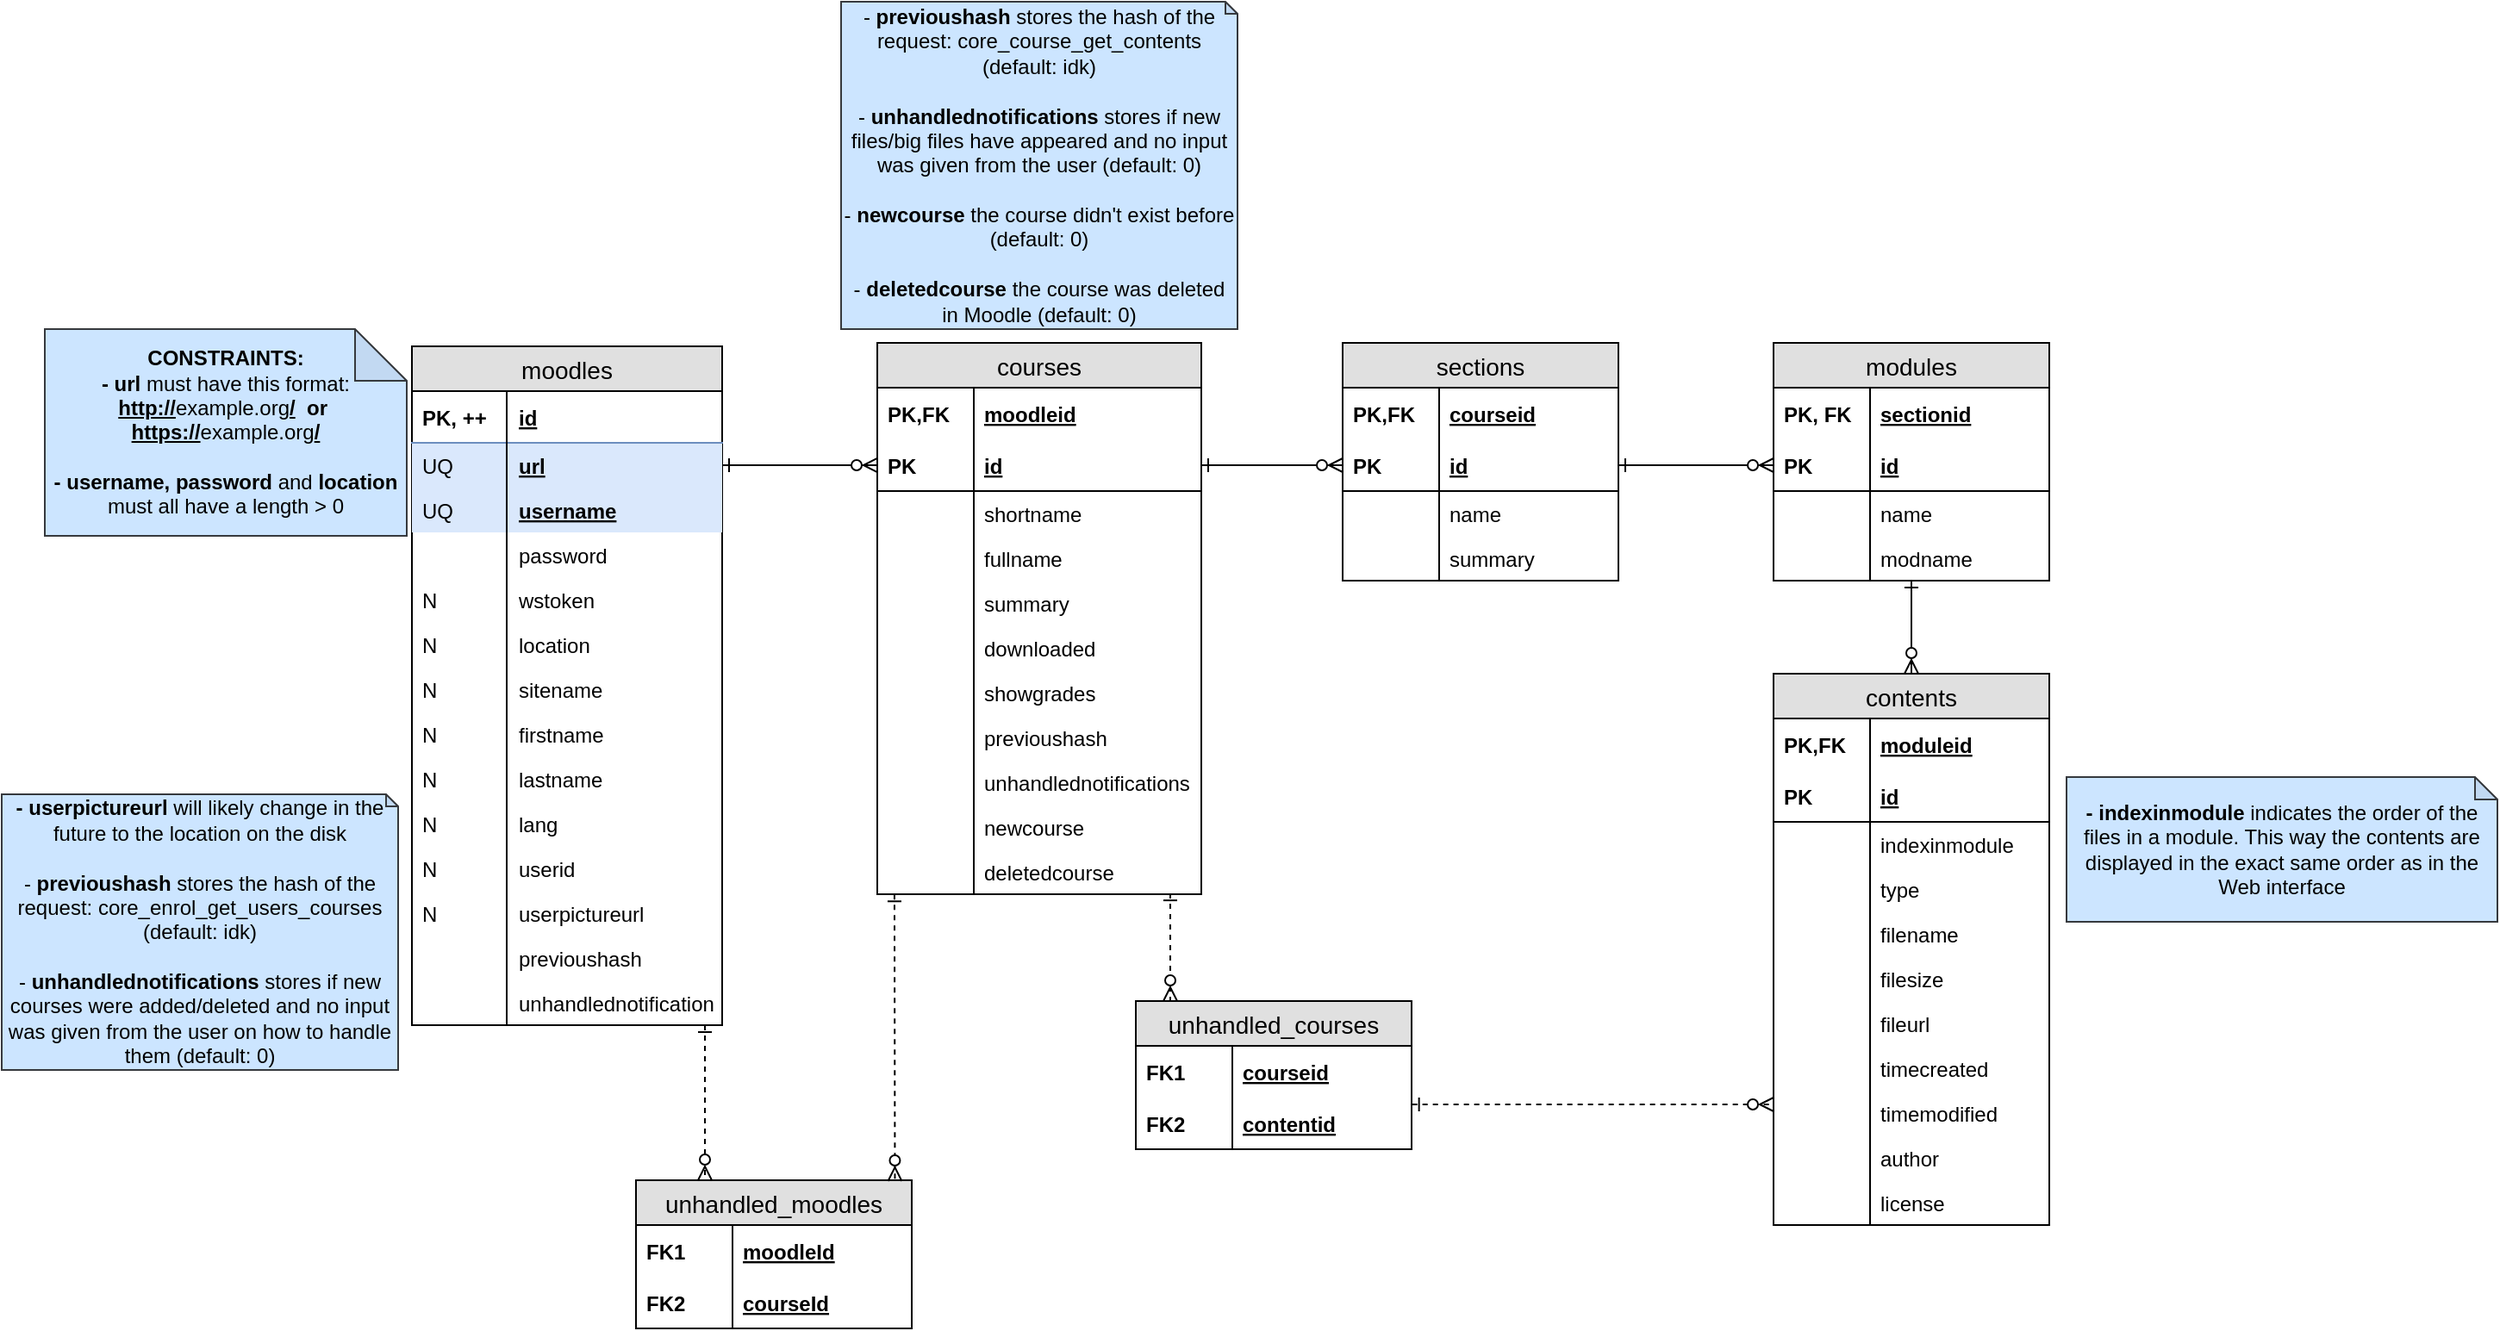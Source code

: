 <mxfile version="12.6.5" type="device"><diagram id="IwnenHdid8xizg1jXRGG" name="Page-1"><mxGraphModel dx="2255" dy="1690" grid="1" gridSize="10" guides="1" tooltips="1" connect="1" arrows="1" fold="1" page="1" pageScale="1" pageWidth="850" pageHeight="1100" math="0" shadow="0"><root><mxCell id="0"/><mxCell id="1" parent="0"/><mxCell id="Ym9LLyicGNNErHvYUnxw-1" value="moodles" style="swimlane;fontStyle=0;childLayout=stackLayout;horizontal=1;startSize=26;fillColor=#e0e0e0;horizontalStack=0;resizeParent=1;resizeParentMax=0;resizeLast=0;collapsible=1;marginBottom=0;swimlaneFillColor=#ffffff;align=center;fontSize=14;" parent="1" vertex="1"><mxGeometry x="230" y="170" width="180" height="394" as="geometry"/></mxCell><mxCell id="Ym9LLyicGNNErHvYUnxw-2" value="id" style="shape=partialRectangle;top=0;left=0;right=0;bottom=1;align=left;verticalAlign=middle;fillColor=none;spacingLeft=60;spacingRight=4;overflow=hidden;rotatable=0;points=[[0,0.5],[1,0.5]];portConstraint=eastwest;dropTarget=0;fontStyle=5;fontSize=12;" parent="Ym9LLyicGNNErHvYUnxw-1" vertex="1"><mxGeometry y="26" width="180" height="30" as="geometry"/></mxCell><mxCell id="Ym9LLyicGNNErHvYUnxw-3" value="PK, ++" style="shape=partialRectangle;top=0;left=0;bottom=0;fillColor=none;align=left;verticalAlign=middle;spacingLeft=4;spacingRight=4;overflow=hidden;rotatable=0;points=[];portConstraint=eastwest;part=1;fontSize=12;fontStyle=1" parent="Ym9LLyicGNNErHvYUnxw-2" vertex="1" connectable="0"><mxGeometry width="55" height="30" as="geometry"/></mxCell><mxCell id="Ym9LLyicGNNErHvYUnxw-4" value="url" style="shape=partialRectangle;top=1;left=0;right=0;bottom=0;align=left;verticalAlign=middle;fillColor=#dae8fc;spacingLeft=60;spacingRight=4;overflow=hidden;rotatable=0;points=[[0,0.5],[1,0.5]];portConstraint=eastwest;dropTarget=0;fontSize=12;strokeColor=#6c8ebf;fontStyle=5;" parent="Ym9LLyicGNNErHvYUnxw-1" vertex="1"><mxGeometry y="56" width="180" height="26" as="geometry"/></mxCell><mxCell id="Ym9LLyicGNNErHvYUnxw-5" value="UQ" style="shape=partialRectangle;top=0;left=0;bottom=0;fillColor=none;align=left;verticalAlign=top;spacingLeft=4;spacingRight=4;overflow=hidden;rotatable=0;points=[];portConstraint=eastwest;part=1;fontSize=12;" parent="Ym9LLyicGNNErHvYUnxw-4" vertex="1" connectable="0"><mxGeometry width="55" height="26" as="geometry"/></mxCell><mxCell id="Ym9LLyicGNNErHvYUnxw-31" value="username" style="shape=partialRectangle;top=0;left=0;right=0;bottom=0;align=left;verticalAlign=middle;fillColor=#dae8fc;spacingLeft=60;spacingRight=4;overflow=hidden;rotatable=0;points=[[0,0.5],[1,0.5]];portConstraint=eastwest;dropTarget=0;fontSize=12;strokeColor=#6c8ebf;fontStyle=5;" parent="Ym9LLyicGNNErHvYUnxw-1" vertex="1"><mxGeometry y="82" width="180" height="26" as="geometry"/></mxCell><mxCell id="Ym9LLyicGNNErHvYUnxw-32" value="UQ" style="shape=partialRectangle;top=0;left=0;bottom=0;fillColor=none;align=left;verticalAlign=top;spacingLeft=4;spacingRight=4;overflow=hidden;rotatable=0;points=[];portConstraint=eastwest;part=1;fontSize=12;" parent="Ym9LLyicGNNErHvYUnxw-31" vertex="1" connectable="0"><mxGeometry width="55" height="26" as="geometry"/></mxCell><mxCell id="Ym9LLyicGNNErHvYUnxw-33" value="password" style="shape=partialRectangle;top=0;left=0;right=0;bottom=0;align=left;verticalAlign=middle;fillColor=none;spacingLeft=60;spacingRight=4;overflow=hidden;rotatable=0;points=[[0,0.5],[1,0.5]];portConstraint=eastwest;dropTarget=0;fontSize=12;fontStyle=0;" parent="Ym9LLyicGNNErHvYUnxw-1" vertex="1"><mxGeometry y="108" width="180" height="26" as="geometry"/></mxCell><mxCell id="Ym9LLyicGNNErHvYUnxw-34" value="" style="shape=partialRectangle;top=0;left=0;bottom=0;fillColor=none;align=left;verticalAlign=top;spacingLeft=4;spacingRight=4;overflow=hidden;rotatable=0;points=[];portConstraint=eastwest;part=1;fontSize=12;" parent="Ym9LLyicGNNErHvYUnxw-33" vertex="1" connectable="0"><mxGeometry width="55" height="26" as="geometry"/></mxCell><mxCell id="Ym9LLyicGNNErHvYUnxw-35" value="wstoken" style="shape=partialRectangle;top=0;left=0;right=0;bottom=0;align=left;verticalAlign=middle;fillColor=none;spacingLeft=60;spacingRight=4;overflow=hidden;rotatable=0;points=[[0,0.5],[1,0.5]];portConstraint=eastwest;dropTarget=0;fontSize=12;fontStyle=0;" parent="Ym9LLyicGNNErHvYUnxw-1" vertex="1"><mxGeometry y="134" width="180" height="26" as="geometry"/></mxCell><mxCell id="Ym9LLyicGNNErHvYUnxw-36" value="N" style="shape=partialRectangle;top=0;left=0;bottom=0;fillColor=none;align=left;verticalAlign=top;spacingLeft=4;spacingRight=4;overflow=hidden;rotatable=0;points=[];portConstraint=eastwest;part=1;fontSize=12;" parent="Ym9LLyicGNNErHvYUnxw-35" vertex="1" connectable="0"><mxGeometry width="55" height="26" as="geometry"/></mxCell><mxCell id="Ym9LLyicGNNErHvYUnxw-16" value="location" style="shape=partialRectangle;top=0;left=0;right=0;bottom=0;align=left;verticalAlign=middle;fillColor=none;spacingLeft=60;spacingRight=4;overflow=hidden;rotatable=0;points=[[0,0.5],[1,0.5]];portConstraint=eastwest;dropTarget=0;fontSize=12;fontStyle=0;" parent="Ym9LLyicGNNErHvYUnxw-1" vertex="1"><mxGeometry y="160" width="180" height="26" as="geometry"/></mxCell><mxCell id="Ym9LLyicGNNErHvYUnxw-17" value="N" style="shape=partialRectangle;top=0;left=0;bottom=0;fillColor=none;align=left;verticalAlign=top;spacingLeft=4;spacingRight=4;overflow=hidden;rotatable=0;points=[];portConstraint=eastwest;part=1;fontSize=12;" parent="Ym9LLyicGNNErHvYUnxw-16" vertex="1" connectable="0"><mxGeometry width="55" height="26" as="geometry"/></mxCell><mxCell id="n-XIEDdAp3IJLCjiU2Xb-1" value="sitename" style="shape=partialRectangle;top=0;left=0;right=0;bottom=0;align=left;verticalAlign=middle;fillColor=none;spacingLeft=60;spacingRight=4;overflow=hidden;rotatable=0;points=[[0,0.5],[1,0.5]];portConstraint=eastwest;dropTarget=0;fontSize=12;fontStyle=0;" parent="Ym9LLyicGNNErHvYUnxw-1" vertex="1"><mxGeometry y="186" width="180" height="26" as="geometry"/></mxCell><mxCell id="n-XIEDdAp3IJLCjiU2Xb-2" value="N" style="shape=partialRectangle;top=0;left=0;bottom=0;fillColor=none;align=left;verticalAlign=top;spacingLeft=4;spacingRight=4;overflow=hidden;rotatable=0;points=[];portConstraint=eastwest;part=1;fontSize=12;" parent="n-XIEDdAp3IJLCjiU2Xb-1" vertex="1" connectable="0"><mxGeometry width="55" height="26" as="geometry"/></mxCell><mxCell id="n-XIEDdAp3IJLCjiU2Xb-3" value="firstname" style="shape=partialRectangle;top=0;left=0;right=0;bottom=0;align=left;verticalAlign=middle;fillColor=none;spacingLeft=60;spacingRight=4;overflow=hidden;rotatable=0;points=[[0,0.5],[1,0.5]];portConstraint=eastwest;dropTarget=0;fontSize=12;fontStyle=0;" parent="Ym9LLyicGNNErHvYUnxw-1" vertex="1"><mxGeometry y="212" width="180" height="26" as="geometry"/></mxCell><mxCell id="n-XIEDdAp3IJLCjiU2Xb-4" value="N" style="shape=partialRectangle;top=0;left=0;bottom=0;fillColor=none;align=left;verticalAlign=top;spacingLeft=4;spacingRight=4;overflow=hidden;rotatable=0;points=[];portConstraint=eastwest;part=1;fontSize=12;" parent="n-XIEDdAp3IJLCjiU2Xb-3" vertex="1" connectable="0"><mxGeometry width="55" height="26" as="geometry"/></mxCell><mxCell id="n-XIEDdAp3IJLCjiU2Xb-5" value="lastname" style="shape=partialRectangle;top=0;left=0;right=0;bottom=0;align=left;verticalAlign=middle;fillColor=none;spacingLeft=60;spacingRight=4;overflow=hidden;rotatable=0;points=[[0,0.5],[1,0.5]];portConstraint=eastwest;dropTarget=0;fontSize=12;fontStyle=0;" parent="Ym9LLyicGNNErHvYUnxw-1" vertex="1"><mxGeometry y="238" width="180" height="26" as="geometry"/></mxCell><mxCell id="n-XIEDdAp3IJLCjiU2Xb-6" value="N" style="shape=partialRectangle;top=0;left=0;bottom=0;fillColor=none;align=left;verticalAlign=top;spacingLeft=4;spacingRight=4;overflow=hidden;rotatable=0;points=[];portConstraint=eastwest;part=1;fontSize=12;" parent="n-XIEDdAp3IJLCjiU2Xb-5" vertex="1" connectable="0"><mxGeometry width="55" height="26" as="geometry"/></mxCell><mxCell id="n-XIEDdAp3IJLCjiU2Xb-7" value="lang" style="shape=partialRectangle;top=0;left=0;right=0;bottom=0;align=left;verticalAlign=middle;fillColor=none;spacingLeft=60;spacingRight=4;overflow=hidden;rotatable=0;points=[[0,0.5],[1,0.5]];portConstraint=eastwest;dropTarget=0;fontSize=12;fontStyle=0;" parent="Ym9LLyicGNNErHvYUnxw-1" vertex="1"><mxGeometry y="264" width="180" height="26" as="geometry"/></mxCell><mxCell id="n-XIEDdAp3IJLCjiU2Xb-8" value="N" style="shape=partialRectangle;top=0;left=0;bottom=0;fillColor=none;align=left;verticalAlign=top;spacingLeft=4;spacingRight=4;overflow=hidden;rotatable=0;points=[];portConstraint=eastwest;part=1;fontSize=12;" parent="n-XIEDdAp3IJLCjiU2Xb-7" vertex="1" connectable="0"><mxGeometry width="55" height="26" as="geometry"/></mxCell><mxCell id="n-XIEDdAp3IJLCjiU2Xb-9" value="userid" style="shape=partialRectangle;top=0;left=0;right=0;bottom=0;align=left;verticalAlign=middle;fillColor=none;spacingLeft=60;spacingRight=4;overflow=hidden;rotatable=0;points=[[0,0.5],[1,0.5]];portConstraint=eastwest;dropTarget=0;fontSize=12;fontStyle=0;" parent="Ym9LLyicGNNErHvYUnxw-1" vertex="1"><mxGeometry y="290" width="180" height="26" as="geometry"/></mxCell><mxCell id="n-XIEDdAp3IJLCjiU2Xb-10" value="N" style="shape=partialRectangle;top=0;left=0;bottom=0;fillColor=none;align=left;verticalAlign=top;spacingLeft=4;spacingRight=4;overflow=hidden;rotatable=0;points=[];portConstraint=eastwest;part=1;fontSize=12;" parent="n-XIEDdAp3IJLCjiU2Xb-9" vertex="1" connectable="0"><mxGeometry width="55" height="26" as="geometry"/></mxCell><mxCell id="n-XIEDdAp3IJLCjiU2Xb-11" value="userpictureurl" style="shape=partialRectangle;top=0;left=0;right=0;bottom=0;align=left;verticalAlign=middle;fillColor=none;spacingLeft=60;spacingRight=4;overflow=hidden;rotatable=0;points=[[0,0.5],[1,0.5]];portConstraint=eastwest;dropTarget=0;fontSize=12;fontStyle=0;" parent="Ym9LLyicGNNErHvYUnxw-1" vertex="1"><mxGeometry y="316" width="180" height="26" as="geometry"/></mxCell><mxCell id="n-XIEDdAp3IJLCjiU2Xb-12" value="N" style="shape=partialRectangle;top=0;left=0;bottom=0;fillColor=none;align=left;verticalAlign=top;spacingLeft=4;spacingRight=4;overflow=hidden;rotatable=0;points=[];portConstraint=eastwest;part=1;fontSize=12;" parent="n-XIEDdAp3IJLCjiU2Xb-11" vertex="1" connectable="0"><mxGeometry width="55" height="26" as="geometry"/></mxCell><mxCell id="pIue_slVEFusykAkSawV-1" value="previoushash" style="shape=partialRectangle;top=0;left=0;right=0;bottom=0;align=left;verticalAlign=middle;fillColor=none;spacingLeft=60;spacingRight=4;overflow=hidden;rotatable=0;points=[[0,0.5],[1,0.5]];portConstraint=eastwest;dropTarget=0;fontSize=12;fontStyle=0;" parent="Ym9LLyicGNNErHvYUnxw-1" vertex="1"><mxGeometry y="342" width="180" height="26" as="geometry"/></mxCell><mxCell id="pIue_slVEFusykAkSawV-2" value="" style="shape=partialRectangle;top=0;left=0;bottom=0;fillColor=none;align=left;verticalAlign=top;spacingLeft=4;spacingRight=4;overflow=hidden;rotatable=0;points=[];portConstraint=eastwest;part=1;fontSize=12;" parent="pIue_slVEFusykAkSawV-1" vertex="1" connectable="0"><mxGeometry width="55" height="26" as="geometry"/></mxCell><mxCell id="pIue_slVEFusykAkSawV-3" value="unhandlednotifications" style="shape=partialRectangle;top=0;left=0;right=0;bottom=0;align=left;verticalAlign=middle;fillColor=none;spacingLeft=60;spacingRight=4;overflow=hidden;rotatable=0;points=[[0,0.5],[1,0.5]];portConstraint=eastwest;dropTarget=0;fontSize=12;fontStyle=0;" parent="Ym9LLyicGNNErHvYUnxw-1" vertex="1"><mxGeometry y="368" width="180" height="26" as="geometry"/></mxCell><mxCell id="pIue_slVEFusykAkSawV-4" value="" style="shape=partialRectangle;top=0;left=0;bottom=0;fillColor=none;align=left;verticalAlign=top;spacingLeft=4;spacingRight=4;overflow=hidden;rotatable=0;points=[];portConstraint=eastwest;part=1;fontSize=12;" parent="pIue_slVEFusykAkSawV-3" vertex="1" connectable="0"><mxGeometry width="55" height="26" as="geometry"/></mxCell><mxCell id="Ym9LLyicGNNErHvYUnxw-37" value="&lt;b&gt;CONSTRAINTS:&lt;br&gt;- url&lt;/b&gt; must have this format:&lt;br&gt;&lt;b&gt;&lt;u&gt;http://&lt;/u&gt;&lt;/b&gt;example.org&lt;b&gt;&lt;u&gt;/&lt;/u&gt;&amp;nbsp; or&amp;nbsp; &lt;u&gt;https://&lt;/u&gt;&lt;/b&gt;example.org&lt;b&gt;&lt;u&gt;/&lt;br&gt;&lt;/u&gt;&lt;br&gt;- username, password &lt;/b&gt;and &lt;b&gt;location &lt;/b&gt;must all have a length &amp;gt; 0" style="shape=note;whiteSpace=wrap;html=1;backgroundOutline=1;darkOpacity=0.05;fillColor=#cce5ff;strokeColor=#36393d;" parent="1" vertex="1"><mxGeometry x="17" y="160" width="210" height="120" as="geometry"/></mxCell><mxCell id="n-XIEDdAp3IJLCjiU2Xb-13" value="&lt;b&gt;- userpictureurl &lt;/b&gt;will likely change in the future to the location on the disk&lt;br&gt;&lt;br&gt;&lt;div&gt;- &lt;b&gt;previoushash &lt;/b&gt;stores the hash of the request: core_enrol_get_users_courses (default: idk)&lt;/div&gt;&lt;div&gt;&lt;br&gt;&lt;/div&gt;&lt;div&gt;- &lt;b&gt;unhandlednotifications &lt;/b&gt;stores if new courses were added/deleted and no input was given from the user on how to handle them (default: 0)&lt;/div&gt;" style="shape=note;whiteSpace=wrap;html=1;backgroundOutline=1;darkOpacity=0.05;fillColor=#cce5ff;strokeColor=#36393d;size=7;align=center;" parent="1" vertex="1"><mxGeometry x="-8" y="430" width="230" height="160" as="geometry"/></mxCell><mxCell id="-6KCRwRVRK97ajB14KKr-2" style="edgeStyle=orthogonalEdgeStyle;rounded=0;orthogonalLoop=1;jettySize=auto;html=1;exitX=0.5;exitY=1;exitDx=0;exitDy=0;exitPerimeter=0;" parent="1" edge="1"><mxGeometry relative="1" as="geometry"><mxPoint x="700" y="541" as="sourcePoint"/><mxPoint x="700" y="541" as="targetPoint"/></mxGeometry></mxCell><mxCell id="-6KCRwRVRK97ajB14KKr-3" value="courses" style="swimlane;fontStyle=0;childLayout=stackLayout;horizontal=1;startSize=26;fillColor=#e0e0e0;horizontalStack=0;resizeParent=1;resizeParentMax=0;resizeLast=0;collapsible=1;marginBottom=0;swimlaneFillColor=#ffffff;align=center;fontSize=14;" parent="1" vertex="1"><mxGeometry x="500" y="168" width="188" height="320" as="geometry"/></mxCell><mxCell id="-6KCRwRVRK97ajB14KKr-4" value="moodleid" style="shape=partialRectangle;top=0;left=0;right=0;bottom=0;align=left;verticalAlign=middle;fillColor=none;spacingLeft=60;spacingRight=4;overflow=hidden;rotatable=0;points=[[0,0.5],[1,0.5]];portConstraint=eastwest;dropTarget=0;fontStyle=5;fontSize=12;" parent="-6KCRwRVRK97ajB14KKr-3" vertex="1"><mxGeometry y="26" width="188" height="30" as="geometry"/></mxCell><mxCell id="-6KCRwRVRK97ajB14KKr-5" value="PK,FK" style="shape=partialRectangle;fontStyle=1;top=0;left=0;bottom=0;fillColor=none;align=left;verticalAlign=middle;spacingLeft=4;spacingRight=4;overflow=hidden;rotatable=0;points=[];portConstraint=eastwest;part=1;fontSize=12;" parent="-6KCRwRVRK97ajB14KKr-4" vertex="1" connectable="0"><mxGeometry width="56" height="30" as="geometry"/></mxCell><mxCell id="-6KCRwRVRK97ajB14KKr-6" value="id" style="shape=partialRectangle;top=0;left=0;right=0;bottom=1;align=left;verticalAlign=middle;fillColor=none;spacingLeft=60;spacingRight=4;overflow=hidden;rotatable=0;points=[[0,0.5],[1,0.5]];portConstraint=eastwest;dropTarget=0;fontStyle=5;fontSize=12;" parent="-6KCRwRVRK97ajB14KKr-3" vertex="1"><mxGeometry y="56" width="188" height="30" as="geometry"/></mxCell><mxCell id="-6KCRwRVRK97ajB14KKr-7" value="PK" style="shape=partialRectangle;fontStyle=1;top=0;left=0;bottom=0;fillColor=none;align=left;verticalAlign=middle;spacingLeft=4;spacingRight=4;overflow=hidden;rotatable=0;points=[];portConstraint=eastwest;part=1;fontSize=12;" parent="-6KCRwRVRK97ajB14KKr-6" vertex="1" connectable="0"><mxGeometry width="56" height="30" as="geometry"/></mxCell><mxCell id="-6KCRwRVRK97ajB14KKr-8" value="shortname" style="shape=partialRectangle;top=0;left=0;right=0;bottom=0;align=left;verticalAlign=top;fillColor=none;spacingLeft=60;spacingRight=4;overflow=hidden;rotatable=0;points=[[0,0.5],[1,0.5]];portConstraint=eastwest;dropTarget=0;fontSize=12;" parent="-6KCRwRVRK97ajB14KKr-3" vertex="1"><mxGeometry y="86" width="188" height="26" as="geometry"/></mxCell><mxCell id="-6KCRwRVRK97ajB14KKr-9" value="" style="shape=partialRectangle;top=0;left=0;bottom=0;fillColor=none;align=left;verticalAlign=top;spacingLeft=4;spacingRight=4;overflow=hidden;rotatable=0;points=[];portConstraint=eastwest;part=1;fontSize=12;" parent="-6KCRwRVRK97ajB14KKr-8" vertex="1" connectable="0"><mxGeometry width="56" height="26" as="geometry"/></mxCell><mxCell id="-6KCRwRVRK97ajB14KKr-11" value="fullname" style="shape=partialRectangle;top=0;left=0;right=0;bottom=0;align=left;verticalAlign=top;fillColor=none;spacingLeft=60;spacingRight=4;overflow=hidden;rotatable=0;points=[[0,0.5],[1,0.5]];portConstraint=eastwest;dropTarget=0;fontSize=12;" parent="-6KCRwRVRK97ajB14KKr-3" vertex="1"><mxGeometry y="112" width="188" height="26" as="geometry"/></mxCell><mxCell id="-6KCRwRVRK97ajB14KKr-12" value="" style="shape=partialRectangle;top=0;left=0;bottom=0;fillColor=none;align=left;verticalAlign=top;spacingLeft=4;spacingRight=4;overflow=hidden;rotatable=0;points=[];portConstraint=eastwest;part=1;fontSize=12;" parent="-6KCRwRVRK97ajB14KKr-11" vertex="1" connectable="0"><mxGeometry width="56" height="26" as="geometry"/></mxCell><mxCell id="-6KCRwRVRK97ajB14KKr-13" value="summary" style="shape=partialRectangle;top=0;left=0;right=0;bottom=0;align=left;verticalAlign=top;fillColor=none;spacingLeft=60;spacingRight=4;overflow=hidden;rotatable=0;points=[[0,0.5],[1,0.5]];portConstraint=eastwest;dropTarget=0;fontSize=12;" parent="-6KCRwRVRK97ajB14KKr-3" vertex="1"><mxGeometry y="138" width="188" height="26" as="geometry"/></mxCell><mxCell id="-6KCRwRVRK97ajB14KKr-14" value="" style="shape=partialRectangle;top=0;left=0;bottom=0;fillColor=none;align=left;verticalAlign=top;spacingLeft=4;spacingRight=4;overflow=hidden;rotatable=0;points=[];portConstraint=eastwest;part=1;fontSize=12;" parent="-6KCRwRVRK97ajB14KKr-13" vertex="1" connectable="0"><mxGeometry width="56" height="26" as="geometry"/></mxCell><mxCell id="-6KCRwRVRK97ajB14KKr-15" value="downloaded" style="shape=partialRectangle;top=0;left=0;right=0;bottom=0;align=left;verticalAlign=top;fillColor=none;spacingLeft=60;spacingRight=4;overflow=hidden;rotatable=0;points=[[0,0.5],[1,0.5]];portConstraint=eastwest;dropTarget=0;fontSize=12;" parent="-6KCRwRVRK97ajB14KKr-3" vertex="1"><mxGeometry y="164" width="188" height="26" as="geometry"/></mxCell><mxCell id="-6KCRwRVRK97ajB14KKr-16" value="" style="shape=partialRectangle;top=0;left=0;bottom=0;fillColor=none;align=left;verticalAlign=top;spacingLeft=4;spacingRight=4;overflow=hidden;rotatable=0;points=[];portConstraint=eastwest;part=1;fontSize=12;" parent="-6KCRwRVRK97ajB14KKr-15" vertex="1" connectable="0"><mxGeometry width="56" height="26" as="geometry"/></mxCell><mxCell id="-6KCRwRVRK97ajB14KKr-17" value="showgrades" style="shape=partialRectangle;top=0;left=0;right=0;bottom=0;align=left;verticalAlign=top;fillColor=none;spacingLeft=60;spacingRight=4;overflow=hidden;rotatable=0;points=[[0,0.5],[1,0.5]];portConstraint=eastwest;dropTarget=0;fontSize=12;" parent="-6KCRwRVRK97ajB14KKr-3" vertex="1"><mxGeometry y="190" width="188" height="26" as="geometry"/></mxCell><mxCell id="-6KCRwRVRK97ajB14KKr-18" value="" style="shape=partialRectangle;top=0;left=0;bottom=0;fillColor=none;align=left;verticalAlign=top;spacingLeft=4;spacingRight=4;overflow=hidden;rotatable=0;points=[];portConstraint=eastwest;part=1;fontSize=12;" parent="-6KCRwRVRK97ajB14KKr-17" vertex="1" connectable="0"><mxGeometry width="56" height="26" as="geometry"/></mxCell><mxCell id="pIue_slVEFusykAkSawV-5" value="previoushash" style="shape=partialRectangle;top=0;left=0;right=0;bottom=0;align=left;verticalAlign=top;fillColor=none;spacingLeft=60;spacingRight=4;overflow=hidden;rotatable=0;points=[[0,0.5],[1,0.5]];portConstraint=eastwest;dropTarget=0;fontSize=12;" parent="-6KCRwRVRK97ajB14KKr-3" vertex="1"><mxGeometry y="216" width="188" height="26" as="geometry"/></mxCell><mxCell id="pIue_slVEFusykAkSawV-6" value="" style="shape=partialRectangle;top=0;left=0;bottom=0;fillColor=none;align=left;verticalAlign=top;spacingLeft=4;spacingRight=4;overflow=hidden;rotatable=0;points=[];portConstraint=eastwest;part=1;fontSize=12;" parent="pIue_slVEFusykAkSawV-5" vertex="1" connectable="0"><mxGeometry width="56" height="26" as="geometry"/></mxCell><mxCell id="pIue_slVEFusykAkSawV-10" value="unhandlednotifications" style="shape=partialRectangle;top=0;left=0;right=0;bottom=0;align=left;verticalAlign=top;fillColor=none;spacingLeft=60;spacingRight=4;overflow=hidden;rotatable=0;points=[[0,0.5],[1,0.5]];portConstraint=eastwest;dropTarget=0;fontSize=12;" parent="-6KCRwRVRK97ajB14KKr-3" vertex="1"><mxGeometry y="242" width="188" height="26" as="geometry"/></mxCell><mxCell id="pIue_slVEFusykAkSawV-11" value="" style="shape=partialRectangle;top=0;left=0;bottom=0;fillColor=none;align=left;verticalAlign=top;spacingLeft=4;spacingRight=4;overflow=hidden;rotatable=0;points=[];portConstraint=eastwest;part=1;fontSize=12;" parent="pIue_slVEFusykAkSawV-10" vertex="1" connectable="0"><mxGeometry width="56" height="26" as="geometry"/></mxCell><mxCell id="pIue_slVEFusykAkSawV-23" value="newcourse" style="shape=partialRectangle;top=0;left=0;right=0;bottom=0;align=left;verticalAlign=top;fillColor=none;spacingLeft=60;spacingRight=4;overflow=hidden;rotatable=0;points=[[0,0.5],[1,0.5]];portConstraint=eastwest;dropTarget=0;fontSize=12;" parent="-6KCRwRVRK97ajB14KKr-3" vertex="1"><mxGeometry y="268" width="188" height="26" as="geometry"/></mxCell><mxCell id="pIue_slVEFusykAkSawV-24" value="" style="shape=partialRectangle;top=0;left=0;bottom=0;fillColor=none;align=left;verticalAlign=top;spacingLeft=4;spacingRight=4;overflow=hidden;rotatable=0;points=[];portConstraint=eastwest;part=1;fontSize=12;" parent="pIue_slVEFusykAkSawV-23" vertex="1" connectable="0"><mxGeometry width="56" height="26" as="geometry"/></mxCell><mxCell id="pIue_slVEFusykAkSawV-25" value="deletedcourse" style="shape=partialRectangle;top=0;left=0;right=0;bottom=0;align=left;verticalAlign=top;fillColor=none;spacingLeft=60;spacingRight=4;overflow=hidden;rotatable=0;points=[[0,0.5],[1,0.5]];portConstraint=eastwest;dropTarget=0;fontSize=12;" parent="-6KCRwRVRK97ajB14KKr-3" vertex="1"><mxGeometry y="294" width="188" height="26" as="geometry"/></mxCell><mxCell id="pIue_slVEFusykAkSawV-26" value="" style="shape=partialRectangle;top=0;left=0;bottom=0;fillColor=none;align=left;verticalAlign=top;spacingLeft=4;spacingRight=4;overflow=hidden;rotatable=0;points=[];portConstraint=eastwest;part=1;fontSize=12;" parent="pIue_slVEFusykAkSawV-25" vertex="1" connectable="0"><mxGeometry width="56" height="26" as="geometry"/></mxCell><mxCell id="-6KCRwRVRK97ajB14KKr-10" value="" style="fontSize=12;html=1;endArrow=ERzeroToMany;startArrow=ERone;entryX=0;entryY=0.5;entryDx=0;entryDy=0;exitX=1;exitY=0.5;exitDx=0;exitDy=0;startFill=0;" parent="1" source="Ym9LLyicGNNErHvYUnxw-4" target="-6KCRwRVRK97ajB14KKr-6" edge="1"><mxGeometry width="100" height="100" relative="1" as="geometry"><mxPoint x="410" y="260" as="sourcePoint"/><mxPoint x="575" y="260" as="targetPoint"/></mxGeometry></mxCell><mxCell id="-6KCRwRVRK97ajB14KKr-19" value="sections" style="swimlane;fontStyle=0;childLayout=stackLayout;horizontal=1;startSize=26;fillColor=#e0e0e0;horizontalStack=0;resizeParent=1;resizeParentMax=0;resizeLast=0;collapsible=1;marginBottom=0;swimlaneFillColor=#ffffff;align=center;fontSize=14;" parent="1" vertex="1"><mxGeometry x="770" y="168" width="160" height="138" as="geometry"/></mxCell><mxCell id="-6KCRwRVRK97ajB14KKr-20" value="courseid" style="shape=partialRectangle;top=0;left=0;right=0;bottom=0;align=left;verticalAlign=middle;fillColor=none;spacingLeft=60;spacingRight=4;overflow=hidden;rotatable=0;points=[[0,0.5],[1,0.5]];portConstraint=eastwest;dropTarget=0;fontStyle=5;fontSize=12;" parent="-6KCRwRVRK97ajB14KKr-19" vertex="1"><mxGeometry y="26" width="160" height="30" as="geometry"/></mxCell><mxCell id="-6KCRwRVRK97ajB14KKr-21" value="PK,FK" style="shape=partialRectangle;fontStyle=1;top=0;left=0;bottom=0;fillColor=none;align=left;verticalAlign=middle;spacingLeft=4;spacingRight=4;overflow=hidden;rotatable=0;points=[];portConstraint=eastwest;part=1;fontSize=12;" parent="-6KCRwRVRK97ajB14KKr-20" vertex="1" connectable="0"><mxGeometry width="56" height="30" as="geometry"/></mxCell><mxCell id="-6KCRwRVRK97ajB14KKr-22" value="id" style="shape=partialRectangle;top=0;left=0;right=0;bottom=1;align=left;verticalAlign=middle;fillColor=none;spacingLeft=60;spacingRight=4;overflow=hidden;rotatable=0;points=[[0,0.5],[1,0.5]];portConstraint=eastwest;dropTarget=0;fontStyle=5;fontSize=12;" parent="-6KCRwRVRK97ajB14KKr-19" vertex="1"><mxGeometry y="56" width="160" height="30" as="geometry"/></mxCell><mxCell id="-6KCRwRVRK97ajB14KKr-23" value="PK" style="shape=partialRectangle;fontStyle=1;top=0;left=0;bottom=0;fillColor=none;align=left;verticalAlign=middle;spacingLeft=4;spacingRight=4;overflow=hidden;rotatable=0;points=[];portConstraint=eastwest;part=1;fontSize=12;" parent="-6KCRwRVRK97ajB14KKr-22" vertex="1" connectable="0"><mxGeometry width="56" height="30" as="geometry"/></mxCell><mxCell id="-6KCRwRVRK97ajB14KKr-24" value="name" style="shape=partialRectangle;top=0;left=0;right=0;bottom=0;align=left;verticalAlign=top;fillColor=none;spacingLeft=60;spacingRight=4;overflow=hidden;rotatable=0;points=[[0,0.5],[1,0.5]];portConstraint=eastwest;dropTarget=0;fontSize=12;" parent="-6KCRwRVRK97ajB14KKr-19" vertex="1"><mxGeometry y="86" width="160" height="26" as="geometry"/></mxCell><mxCell id="-6KCRwRVRK97ajB14KKr-25" value="" style="shape=partialRectangle;top=0;left=0;bottom=0;fillColor=none;align=left;verticalAlign=top;spacingLeft=4;spacingRight=4;overflow=hidden;rotatable=0;points=[];portConstraint=eastwest;part=1;fontSize=12;" parent="-6KCRwRVRK97ajB14KKr-24" vertex="1" connectable="0"><mxGeometry width="56" height="26" as="geometry"/></mxCell><mxCell id="-6KCRwRVRK97ajB14KKr-26" value="summary" style="shape=partialRectangle;top=0;left=0;right=0;bottom=0;align=left;verticalAlign=top;fillColor=none;spacingLeft=60;spacingRight=4;overflow=hidden;rotatable=0;points=[[0,0.5],[1,0.5]];portConstraint=eastwest;dropTarget=0;fontSize=12;" parent="-6KCRwRVRK97ajB14KKr-19" vertex="1"><mxGeometry y="112" width="160" height="26" as="geometry"/></mxCell><mxCell id="-6KCRwRVRK97ajB14KKr-27" value="" style="shape=partialRectangle;top=0;left=0;bottom=0;fillColor=none;align=left;verticalAlign=top;spacingLeft=4;spacingRight=4;overflow=hidden;rotatable=0;points=[];portConstraint=eastwest;part=1;fontSize=12;" parent="-6KCRwRVRK97ajB14KKr-26" vertex="1" connectable="0"><mxGeometry width="56" height="26" as="geometry"/></mxCell><mxCell id="-6KCRwRVRK97ajB14KKr-34" value="" style="fontSize=12;html=1;endArrow=ERzeroToMany;startArrow=ERone;entryX=0;entryY=0.5;entryDx=0;entryDy=0;startFill=0;" parent="1" source="-6KCRwRVRK97ajB14KKr-6" target="-6KCRwRVRK97ajB14KKr-22" edge="1"><mxGeometry width="100" height="100" relative="1" as="geometry"><mxPoint x="690" y="240" as="sourcePoint"/><mxPoint x="800" y="240" as="targetPoint"/></mxGeometry></mxCell><mxCell id="-6KCRwRVRK97ajB14KKr-35" value="modules" style="swimlane;fontStyle=0;childLayout=stackLayout;horizontal=1;startSize=26;fillColor=#e0e0e0;horizontalStack=0;resizeParent=1;resizeParentMax=0;resizeLast=0;collapsible=1;marginBottom=0;swimlaneFillColor=#ffffff;align=center;fontSize=14;" parent="1" vertex="1"><mxGeometry x="1020" y="168" width="160" height="138" as="geometry"/></mxCell><mxCell id="-6KCRwRVRK97ajB14KKr-36" value="sectionid" style="shape=partialRectangle;top=0;left=0;right=0;bottom=0;align=left;verticalAlign=middle;fillColor=none;spacingLeft=60;spacingRight=4;overflow=hidden;rotatable=0;points=[[0,0.5],[1,0.5]];portConstraint=eastwest;dropTarget=0;fontStyle=5;fontSize=12;" parent="-6KCRwRVRK97ajB14KKr-35" vertex="1"><mxGeometry y="26" width="160" height="30" as="geometry"/></mxCell><mxCell id="-6KCRwRVRK97ajB14KKr-37" value="PK, FK" style="shape=partialRectangle;fontStyle=1;top=0;left=0;bottom=0;fillColor=none;align=left;verticalAlign=middle;spacingLeft=4;spacingRight=4;overflow=hidden;rotatable=0;points=[];portConstraint=eastwest;part=1;fontSize=12;" parent="-6KCRwRVRK97ajB14KKr-36" vertex="1" connectable="0"><mxGeometry width="56" height="30" as="geometry"/></mxCell><mxCell id="-6KCRwRVRK97ajB14KKr-38" value="id" style="shape=partialRectangle;top=0;left=0;right=0;bottom=1;align=left;verticalAlign=middle;fillColor=none;spacingLeft=60;spacingRight=4;overflow=hidden;rotatable=0;points=[[0,0.5],[1,0.5]];portConstraint=eastwest;dropTarget=0;fontStyle=5;fontSize=12;" parent="-6KCRwRVRK97ajB14KKr-35" vertex="1"><mxGeometry y="56" width="160" height="30" as="geometry"/></mxCell><mxCell id="-6KCRwRVRK97ajB14KKr-39" value="PK" style="shape=partialRectangle;fontStyle=1;top=0;left=0;bottom=0;fillColor=none;align=left;verticalAlign=middle;spacingLeft=4;spacingRight=4;overflow=hidden;rotatable=0;points=[];portConstraint=eastwest;part=1;fontSize=12;" parent="-6KCRwRVRK97ajB14KKr-38" vertex="1" connectable="0"><mxGeometry width="56" height="30" as="geometry"/></mxCell><mxCell id="-6KCRwRVRK97ajB14KKr-40" value="name" style="shape=partialRectangle;top=0;left=0;right=0;bottom=0;align=left;verticalAlign=top;fillColor=none;spacingLeft=60;spacingRight=4;overflow=hidden;rotatable=0;points=[[0,0.5],[1,0.5]];portConstraint=eastwest;dropTarget=0;fontSize=12;" parent="-6KCRwRVRK97ajB14KKr-35" vertex="1"><mxGeometry y="86" width="160" height="26" as="geometry"/></mxCell><mxCell id="-6KCRwRVRK97ajB14KKr-41" value="" style="shape=partialRectangle;top=0;left=0;bottom=0;fillColor=none;align=left;verticalAlign=top;spacingLeft=4;spacingRight=4;overflow=hidden;rotatable=0;points=[];portConstraint=eastwest;part=1;fontSize=12;" parent="-6KCRwRVRK97ajB14KKr-40" vertex="1" connectable="0"><mxGeometry width="56" height="26" as="geometry"/></mxCell><mxCell id="-6KCRwRVRK97ajB14KKr-42" value="modname" style="shape=partialRectangle;top=0;left=0;right=0;bottom=0;align=left;verticalAlign=top;fillColor=none;spacingLeft=60;spacingRight=4;overflow=hidden;rotatable=0;points=[[0,0.5],[1,0.5]];portConstraint=eastwest;dropTarget=0;fontSize=12;" parent="-6KCRwRVRK97ajB14KKr-35" vertex="1"><mxGeometry y="112" width="160" height="26" as="geometry"/></mxCell><mxCell id="-6KCRwRVRK97ajB14KKr-43" value="" style="shape=partialRectangle;top=0;left=0;bottom=0;fillColor=none;align=left;verticalAlign=top;spacingLeft=4;spacingRight=4;overflow=hidden;rotatable=0;points=[];portConstraint=eastwest;part=1;fontSize=12;" parent="-6KCRwRVRK97ajB14KKr-42" vertex="1" connectable="0"><mxGeometry width="56" height="26" as="geometry"/></mxCell><mxCell id="-6KCRwRVRK97ajB14KKr-47" value="" style="fontSize=12;html=1;endArrow=ERzeroToMany;startArrow=ERone;entryX=0;entryY=0.5;entryDx=0;entryDy=0;endFill=1;startFill=0;exitX=1;exitY=0.5;exitDx=0;exitDy=0;" parent="1" source="-6KCRwRVRK97ajB14KKr-22" target="-6KCRwRVRK97ajB14KKr-38" edge="1"><mxGeometry width="100" height="100" relative="1" as="geometry"><mxPoint x="840" y="430" as="sourcePoint"/><mxPoint x="940" y="330" as="targetPoint"/></mxGeometry></mxCell><mxCell id="-6KCRwRVRK97ajB14KKr-48" value="contents" style="swimlane;fontStyle=0;childLayout=stackLayout;horizontal=1;startSize=26;fillColor=#e0e0e0;horizontalStack=0;resizeParent=1;resizeParentMax=0;resizeLast=0;collapsible=1;marginBottom=0;swimlaneFillColor=#ffffff;align=center;fontSize=14;" parent="1" vertex="1"><mxGeometry x="1020" y="360" width="160" height="320" as="geometry"/></mxCell><mxCell id="-6KCRwRVRK97ajB14KKr-49" value="moduleid" style="shape=partialRectangle;top=0;left=0;right=0;bottom=0;align=left;verticalAlign=middle;fillColor=none;spacingLeft=60;spacingRight=4;overflow=hidden;rotatable=0;points=[[0,0.5],[1,0.5]];portConstraint=eastwest;dropTarget=0;fontStyle=5;fontSize=12;" parent="-6KCRwRVRK97ajB14KKr-48" vertex="1"><mxGeometry y="26" width="160" height="30" as="geometry"/></mxCell><mxCell id="-6KCRwRVRK97ajB14KKr-50" value="PK,FK" style="shape=partialRectangle;fontStyle=1;top=0;left=0;bottom=0;fillColor=none;align=left;verticalAlign=middle;spacingLeft=4;spacingRight=4;overflow=hidden;rotatable=0;points=[];portConstraint=eastwest;part=1;fontSize=12;" parent="-6KCRwRVRK97ajB14KKr-49" vertex="1" connectable="0"><mxGeometry width="56" height="30" as="geometry"/></mxCell><mxCell id="-6KCRwRVRK97ajB14KKr-51" value="id" style="shape=partialRectangle;top=0;left=0;right=0;bottom=1;align=left;verticalAlign=middle;fillColor=none;spacingLeft=60;spacingRight=4;overflow=hidden;rotatable=0;points=[[0,0.5],[1,0.5]];portConstraint=eastwest;dropTarget=0;fontStyle=5;fontSize=12;" parent="-6KCRwRVRK97ajB14KKr-48" vertex="1"><mxGeometry y="56" width="160" height="30" as="geometry"/></mxCell><mxCell id="-6KCRwRVRK97ajB14KKr-52" value="PK" style="shape=partialRectangle;fontStyle=1;top=0;left=0;bottom=0;fillColor=none;align=left;verticalAlign=middle;spacingLeft=4;spacingRight=4;overflow=hidden;rotatable=0;points=[];portConstraint=eastwest;part=1;fontSize=12;" parent="-6KCRwRVRK97ajB14KKr-51" vertex="1" connectable="0"><mxGeometry width="56" height="30" as="geometry"/></mxCell><mxCell id="-6KCRwRVRK97ajB14KKr-68" value="indexinmodule" style="shape=partialRectangle;top=0;left=0;right=0;bottom=0;align=left;verticalAlign=top;fillColor=none;spacingLeft=60;spacingRight=4;overflow=hidden;rotatable=0;points=[[0,0.5],[1,0.5]];portConstraint=eastwest;dropTarget=0;fontSize=12;" parent="-6KCRwRVRK97ajB14KKr-48" vertex="1"><mxGeometry y="86" width="160" height="26" as="geometry"/></mxCell><mxCell id="-6KCRwRVRK97ajB14KKr-69" value="" style="shape=partialRectangle;top=0;left=0;bottom=0;fillColor=none;align=left;verticalAlign=top;spacingLeft=4;spacingRight=4;overflow=hidden;rotatable=0;points=[];portConstraint=eastwest;part=1;fontSize=12;" parent="-6KCRwRVRK97ajB14KKr-68" vertex="1" connectable="0"><mxGeometry width="56" height="26" as="geometry"/></mxCell><mxCell id="-6KCRwRVRK97ajB14KKr-53" value="type" style="shape=partialRectangle;top=0;left=0;right=0;bottom=0;align=left;verticalAlign=top;fillColor=none;spacingLeft=60;spacingRight=4;overflow=hidden;rotatable=0;points=[[0,0.5],[1,0.5]];portConstraint=eastwest;dropTarget=0;fontSize=12;" parent="-6KCRwRVRK97ajB14KKr-48" vertex="1"><mxGeometry y="112" width="160" height="26" as="geometry"/></mxCell><mxCell id="-6KCRwRVRK97ajB14KKr-54" value="" style="shape=partialRectangle;top=0;left=0;bottom=0;fillColor=none;align=left;verticalAlign=top;spacingLeft=4;spacingRight=4;overflow=hidden;rotatable=0;points=[];portConstraint=eastwest;part=1;fontSize=12;" parent="-6KCRwRVRK97ajB14KKr-53" vertex="1" connectable="0"><mxGeometry width="56" height="26" as="geometry"/></mxCell><mxCell id="-6KCRwRVRK97ajB14KKr-55" value="filename" style="shape=partialRectangle;top=0;left=0;right=0;bottom=0;align=left;verticalAlign=top;fillColor=none;spacingLeft=60;spacingRight=4;overflow=hidden;rotatable=0;points=[[0,0.5],[1,0.5]];portConstraint=eastwest;dropTarget=0;fontSize=12;" parent="-6KCRwRVRK97ajB14KKr-48" vertex="1"><mxGeometry y="138" width="160" height="26" as="geometry"/></mxCell><mxCell id="-6KCRwRVRK97ajB14KKr-56" value="" style="shape=partialRectangle;top=0;left=0;bottom=0;fillColor=none;align=left;verticalAlign=top;spacingLeft=4;spacingRight=4;overflow=hidden;rotatable=0;points=[];portConstraint=eastwest;part=1;fontSize=12;" parent="-6KCRwRVRK97ajB14KKr-55" vertex="1" connectable="0"><mxGeometry width="56" height="26" as="geometry"/></mxCell><mxCell id="-6KCRwRVRK97ajB14KKr-58" value="filesize" style="shape=partialRectangle;top=0;left=0;right=0;bottom=0;align=left;verticalAlign=top;fillColor=none;spacingLeft=60;spacingRight=4;overflow=hidden;rotatable=0;points=[[0,0.5],[1,0.5]];portConstraint=eastwest;dropTarget=0;fontSize=12;" parent="-6KCRwRVRK97ajB14KKr-48" vertex="1"><mxGeometry y="164" width="160" height="26" as="geometry"/></mxCell><mxCell id="-6KCRwRVRK97ajB14KKr-59" value="" style="shape=partialRectangle;top=0;left=0;bottom=0;fillColor=none;align=left;verticalAlign=top;spacingLeft=4;spacingRight=4;overflow=hidden;rotatable=0;points=[];portConstraint=eastwest;part=1;fontSize=12;" parent="-6KCRwRVRK97ajB14KKr-58" vertex="1" connectable="0"><mxGeometry width="56" height="26" as="geometry"/></mxCell><mxCell id="-6KCRwRVRK97ajB14KKr-60" value="fileurl" style="shape=partialRectangle;top=0;left=0;right=0;bottom=0;align=left;verticalAlign=top;fillColor=none;spacingLeft=60;spacingRight=4;overflow=hidden;rotatable=0;points=[[0,0.5],[1,0.5]];portConstraint=eastwest;dropTarget=0;fontSize=12;" parent="-6KCRwRVRK97ajB14KKr-48" vertex="1"><mxGeometry y="190" width="160" height="26" as="geometry"/></mxCell><mxCell id="-6KCRwRVRK97ajB14KKr-61" value="" style="shape=partialRectangle;top=0;left=0;bottom=0;fillColor=none;align=left;verticalAlign=top;spacingLeft=4;spacingRight=4;overflow=hidden;rotatable=0;points=[];portConstraint=eastwest;part=1;fontSize=12;" parent="-6KCRwRVRK97ajB14KKr-60" vertex="1" connectable="0"><mxGeometry width="56" height="26" as="geometry"/></mxCell><mxCell id="-6KCRwRVRK97ajB14KKr-62" value="timecreated" style="shape=partialRectangle;top=0;left=0;right=0;bottom=0;align=left;verticalAlign=top;fillColor=none;spacingLeft=60;spacingRight=4;overflow=hidden;rotatable=0;points=[[0,0.5],[1,0.5]];portConstraint=eastwest;dropTarget=0;fontSize=12;" parent="-6KCRwRVRK97ajB14KKr-48" vertex="1"><mxGeometry y="216" width="160" height="26" as="geometry"/></mxCell><mxCell id="-6KCRwRVRK97ajB14KKr-63" value="" style="shape=partialRectangle;top=0;left=0;bottom=0;fillColor=none;align=left;verticalAlign=top;spacingLeft=4;spacingRight=4;overflow=hidden;rotatable=0;points=[];portConstraint=eastwest;part=1;fontSize=12;" parent="-6KCRwRVRK97ajB14KKr-62" vertex="1" connectable="0"><mxGeometry width="56" height="26" as="geometry"/></mxCell><mxCell id="pIue_slVEFusykAkSawV-42" value="timemodified" style="shape=partialRectangle;top=0;left=0;right=0;bottom=0;align=left;verticalAlign=top;fillColor=none;spacingLeft=60;spacingRight=4;overflow=hidden;rotatable=0;points=[[0,0.5],[1,0.5]];portConstraint=eastwest;dropTarget=0;fontSize=12;" parent="-6KCRwRVRK97ajB14KKr-48" vertex="1"><mxGeometry y="242" width="160" height="26" as="geometry"/></mxCell><mxCell id="pIue_slVEFusykAkSawV-43" value="" style="shape=partialRectangle;top=0;left=0;bottom=0;fillColor=none;align=left;verticalAlign=top;spacingLeft=4;spacingRight=4;overflow=hidden;rotatable=0;points=[];portConstraint=eastwest;part=1;fontSize=12;" parent="pIue_slVEFusykAkSawV-42" vertex="1" connectable="0"><mxGeometry width="56" height="26" as="geometry"/></mxCell><mxCell id="-6KCRwRVRK97ajB14KKr-64" value="author" style="shape=partialRectangle;top=0;left=0;right=0;bottom=0;align=left;verticalAlign=top;fillColor=none;spacingLeft=60;spacingRight=4;overflow=hidden;rotatable=0;points=[[0,0.5],[1,0.5]];portConstraint=eastwest;dropTarget=0;fontSize=12;" parent="-6KCRwRVRK97ajB14KKr-48" vertex="1"><mxGeometry y="268" width="160" height="26" as="geometry"/></mxCell><mxCell id="-6KCRwRVRK97ajB14KKr-65" value="" style="shape=partialRectangle;top=0;left=0;bottom=0;fillColor=none;align=left;verticalAlign=top;spacingLeft=4;spacingRight=4;overflow=hidden;rotatable=0;points=[];portConstraint=eastwest;part=1;fontSize=12;" parent="-6KCRwRVRK97ajB14KKr-64" vertex="1" connectable="0"><mxGeometry width="56" height="26" as="geometry"/></mxCell><mxCell id="-6KCRwRVRK97ajB14KKr-66" value="license" style="shape=partialRectangle;top=0;left=0;right=0;bottom=0;align=left;verticalAlign=top;fillColor=none;spacingLeft=60;spacingRight=4;overflow=hidden;rotatable=0;points=[[0,0.5],[1,0.5]];portConstraint=eastwest;dropTarget=0;fontSize=12;" parent="-6KCRwRVRK97ajB14KKr-48" vertex="1"><mxGeometry y="294" width="160" height="26" as="geometry"/></mxCell><mxCell id="-6KCRwRVRK97ajB14KKr-67" value="" style="shape=partialRectangle;top=0;left=0;bottom=0;fillColor=none;align=left;verticalAlign=top;spacingLeft=4;spacingRight=4;overflow=hidden;rotatable=0;points=[];portConstraint=eastwest;part=1;fontSize=12;" parent="-6KCRwRVRK97ajB14KKr-66" vertex="1" connectable="0"><mxGeometry width="56" height="26" as="geometry"/></mxCell><mxCell id="-6KCRwRVRK97ajB14KKr-57" value="" style="fontSize=12;html=1;endArrow=ERzeroToMany;startArrow=ERone;entryX=0.5;entryY=0;entryDx=0;entryDy=0;endFill=1;startFill=0;" parent="1" source="-6KCRwRVRK97ajB14KKr-42" target="-6KCRwRVRK97ajB14KKr-48" edge="1"><mxGeometry width="100" height="100" relative="1" as="geometry"><mxPoint x="850.0" y="538" as="sourcePoint"/><mxPoint x="940" y="562" as="targetPoint"/></mxGeometry></mxCell><mxCell id="-6KCRwRVRK97ajB14KKr-70" value="&lt;b&gt;- indexinmodule &lt;/b&gt;indicates the order of the files in a module. This way the contents are displayed in the exact same order as in the Web interface" style="shape=note;whiteSpace=wrap;html=1;backgroundOutline=1;darkOpacity=0.05;fillColor=#cce5ff;strokeColor=#36393d;size=13;" parent="1" vertex="1"><mxGeometry x="1190" y="420" width="250" height="84" as="geometry"/></mxCell><mxCell id="pIue_slVEFusykAkSawV-9" value="- &lt;b&gt;previoushash&amp;nbsp;&lt;/b&gt;stores the hash of the request: core_course_get_contents (default: idk)&lt;br&gt;&lt;br&gt;-&amp;nbsp;&lt;b&gt;unhandlednotifications&amp;nbsp;&lt;/b&gt;stores if new files/big files have appeared and no input was given from the user (default: 0)&lt;br&gt;&lt;br&gt;- &lt;b&gt;newcourse &lt;/b&gt;the course didn't exist before (default: 0)&lt;br&gt;&lt;br&gt;- &lt;b&gt;deletedcourse &lt;/b&gt;the course was deleted in Moodle (default: 0)" style="shape=note;whiteSpace=wrap;html=1;backgroundOutline=1;darkOpacity=0.05;fillColor=#cce5ff;strokeColor=#36393d;size=7;align=center;" parent="1" vertex="1"><mxGeometry x="479" y="-30" width="230" height="190" as="geometry"/></mxCell><mxCell id="pIue_slVEFusykAkSawV-16" value="unhandled_moodles" style="swimlane;fontStyle=0;childLayout=stackLayout;horizontal=1;startSize=26;fillColor=#e0e0e0;horizontalStack=0;resizeParent=1;resizeParentMax=0;resizeLast=0;collapsible=1;marginBottom=0;swimlaneFillColor=#ffffff;align=center;fontSize=14;" parent="1" vertex="1"><mxGeometry x="360" y="654" width="160" height="86" as="geometry"/></mxCell><mxCell id="pIue_slVEFusykAkSawV-17" value="moodleId" style="shape=partialRectangle;top=0;left=0;right=0;bottom=0;align=left;verticalAlign=middle;fillColor=none;spacingLeft=60;spacingRight=4;overflow=hidden;rotatable=0;points=[[0,0.5],[1,0.5]];portConstraint=eastwest;dropTarget=0;fontStyle=5;fontSize=12;" parent="pIue_slVEFusykAkSawV-16" vertex="1"><mxGeometry y="26" width="160" height="30" as="geometry"/></mxCell><mxCell id="pIue_slVEFusykAkSawV-18" value="FK1" style="shape=partialRectangle;fontStyle=1;top=0;left=0;bottom=0;fillColor=none;align=left;verticalAlign=middle;spacingLeft=4;spacingRight=4;overflow=hidden;rotatable=0;points=[];portConstraint=eastwest;part=1;fontSize=12;" parent="pIue_slVEFusykAkSawV-17" vertex="1" connectable="0"><mxGeometry width="56" height="30" as="geometry"/></mxCell><mxCell id="pIue_slVEFusykAkSawV-19" value="courseId" style="shape=partialRectangle;top=0;left=0;right=0;bottom=1;align=left;verticalAlign=middle;fillColor=none;spacingLeft=60;spacingRight=4;overflow=hidden;rotatable=0;points=[[0,0.5],[1,0.5]];portConstraint=eastwest;dropTarget=0;fontStyle=5;fontSize=12;" parent="pIue_slVEFusykAkSawV-16" vertex="1"><mxGeometry y="56" width="160" height="30" as="geometry"/></mxCell><mxCell id="pIue_slVEFusykAkSawV-20" value="FK2" style="shape=partialRectangle;fontStyle=1;top=0;left=0;bottom=0;fillColor=none;align=left;verticalAlign=middle;spacingLeft=4;spacingRight=4;overflow=hidden;rotatable=0;points=[];portConstraint=eastwest;part=1;fontSize=12;" parent="pIue_slVEFusykAkSawV-19" vertex="1" connectable="0"><mxGeometry width="56" height="30" as="geometry"/></mxCell><mxCell id="pIue_slVEFusykAkSawV-31" value="unhandled_courses" style="swimlane;fontStyle=0;childLayout=stackLayout;horizontal=1;startSize=26;fillColor=#e0e0e0;horizontalStack=0;resizeParent=1;resizeParentMax=0;resizeLast=0;collapsible=1;marginBottom=0;swimlaneFillColor=#ffffff;align=center;fontSize=14;" parent="1" vertex="1"><mxGeometry x="650" y="550" width="160" height="86" as="geometry"/></mxCell><mxCell id="pIue_slVEFusykAkSawV-32" value="courseid" style="shape=partialRectangle;top=0;left=0;right=0;bottom=0;align=left;verticalAlign=middle;fillColor=none;spacingLeft=60;spacingRight=4;overflow=hidden;rotatable=0;points=[[0,0.5],[1,0.5]];portConstraint=eastwest;dropTarget=0;fontStyle=5;fontSize=12;" parent="pIue_slVEFusykAkSawV-31" vertex="1"><mxGeometry y="26" width="160" height="30" as="geometry"/></mxCell><mxCell id="pIue_slVEFusykAkSawV-33" value="FK1" style="shape=partialRectangle;fontStyle=1;top=0;left=0;bottom=0;fillColor=none;align=left;verticalAlign=middle;spacingLeft=4;spacingRight=4;overflow=hidden;rotatable=0;points=[];portConstraint=eastwest;part=1;fontSize=12;" parent="pIue_slVEFusykAkSawV-32" vertex="1" connectable="0"><mxGeometry width="56" height="30" as="geometry"/></mxCell><mxCell id="pIue_slVEFusykAkSawV-34" value="contentid" style="shape=partialRectangle;top=0;left=0;right=0;bottom=1;align=left;verticalAlign=middle;fillColor=none;spacingLeft=60;spacingRight=4;overflow=hidden;rotatable=0;points=[[0,0.5],[1,0.5]];portConstraint=eastwest;dropTarget=0;fontStyle=5;fontSize=12;" parent="pIue_slVEFusykAkSawV-31" vertex="1"><mxGeometry y="56" width="160" height="30" as="geometry"/></mxCell><mxCell id="pIue_slVEFusykAkSawV-35" value="FK2" style="shape=partialRectangle;fontStyle=1;top=0;left=0;bottom=0;fillColor=none;align=left;verticalAlign=middle;spacingLeft=4;spacingRight=4;overflow=hidden;rotatable=0;points=[];portConstraint=eastwest;part=1;fontSize=12;" parent="pIue_slVEFusykAkSawV-34" vertex="1" connectable="0"><mxGeometry width="56" height="30" as="geometry"/></mxCell><mxCell id="pIue_slVEFusykAkSawV-36" value="" style="fontSize=12;html=1;endArrow=ERzeroToMany;endFill=1;rounded=1;entryX=0.25;entryY=0;entryDx=0;entryDy=0;startArrow=ERone;startFill=0;dashed=1;" parent="1" target="pIue_slVEFusykAkSawV-16" edge="1"><mxGeometry width="100" height="100" relative="1" as="geometry"><mxPoint x="400" y="564" as="sourcePoint"/><mxPoint x="400" y="636" as="targetPoint"/></mxGeometry></mxCell><mxCell id="pIue_slVEFusykAkSawV-38" value="" style="fontSize=12;html=1;endArrow=ERzeroToMany;startArrow=ERone;dashed=1;startFill=0;exitX=0.053;exitY=1.003;exitDx=0;exitDy=0;exitPerimeter=0;entryX=0.939;entryY=0.006;entryDx=0;entryDy=0;entryPerimeter=0;endFill=1;" parent="1" source="pIue_slVEFusykAkSawV-25" target="pIue_slVEFusykAkSawV-16" edge="1"><mxGeometry width="100" height="100" relative="1" as="geometry"><mxPoint x="510" y="500" as="sourcePoint"/><mxPoint x="510" y="610" as="targetPoint"/></mxGeometry></mxCell><mxCell id="pIue_slVEFusykAkSawV-39" value="" style="fontSize=12;html=1;endArrow=ERzeroToMany;startArrow=ERone;dashed=1;startFill=0;exitX=0.053;exitY=1.003;exitDx=0;exitDy=0;exitPerimeter=0;endFill=1;entryX=0.125;entryY=0;entryDx=0;entryDy=0;entryPerimeter=0;" parent="1" target="pIue_slVEFusykAkSawV-31" edge="1"><mxGeometry width="100" height="100" relative="1" as="geometry"><mxPoint x="670.004" y="487.558" as="sourcePoint"/><mxPoint x="670" y="550" as="targetPoint"/></mxGeometry></mxCell><mxCell id="pIue_slVEFusykAkSawV-41" value="" style="fontSize=12;html=1;endArrow=ERzeroToMany;startArrow=ERone;dashed=1;startFill=0;exitX=1.002;exitY=0.133;exitDx=0;exitDy=0;exitPerimeter=0;endFill=1;entryX=0;entryY=0.077;entryDx=0;entryDy=0;entryPerimeter=0;" parent="1" source="pIue_slVEFusykAkSawV-34" edge="1"><mxGeometry width="100" height="100" relative="1" as="geometry"><mxPoint x="820.004" y="609.998" as="sourcePoint"/><mxPoint x="1020" y="610.002" as="targetPoint"/></mxGeometry></mxCell></root></mxGraphModel></diagram></mxfile>